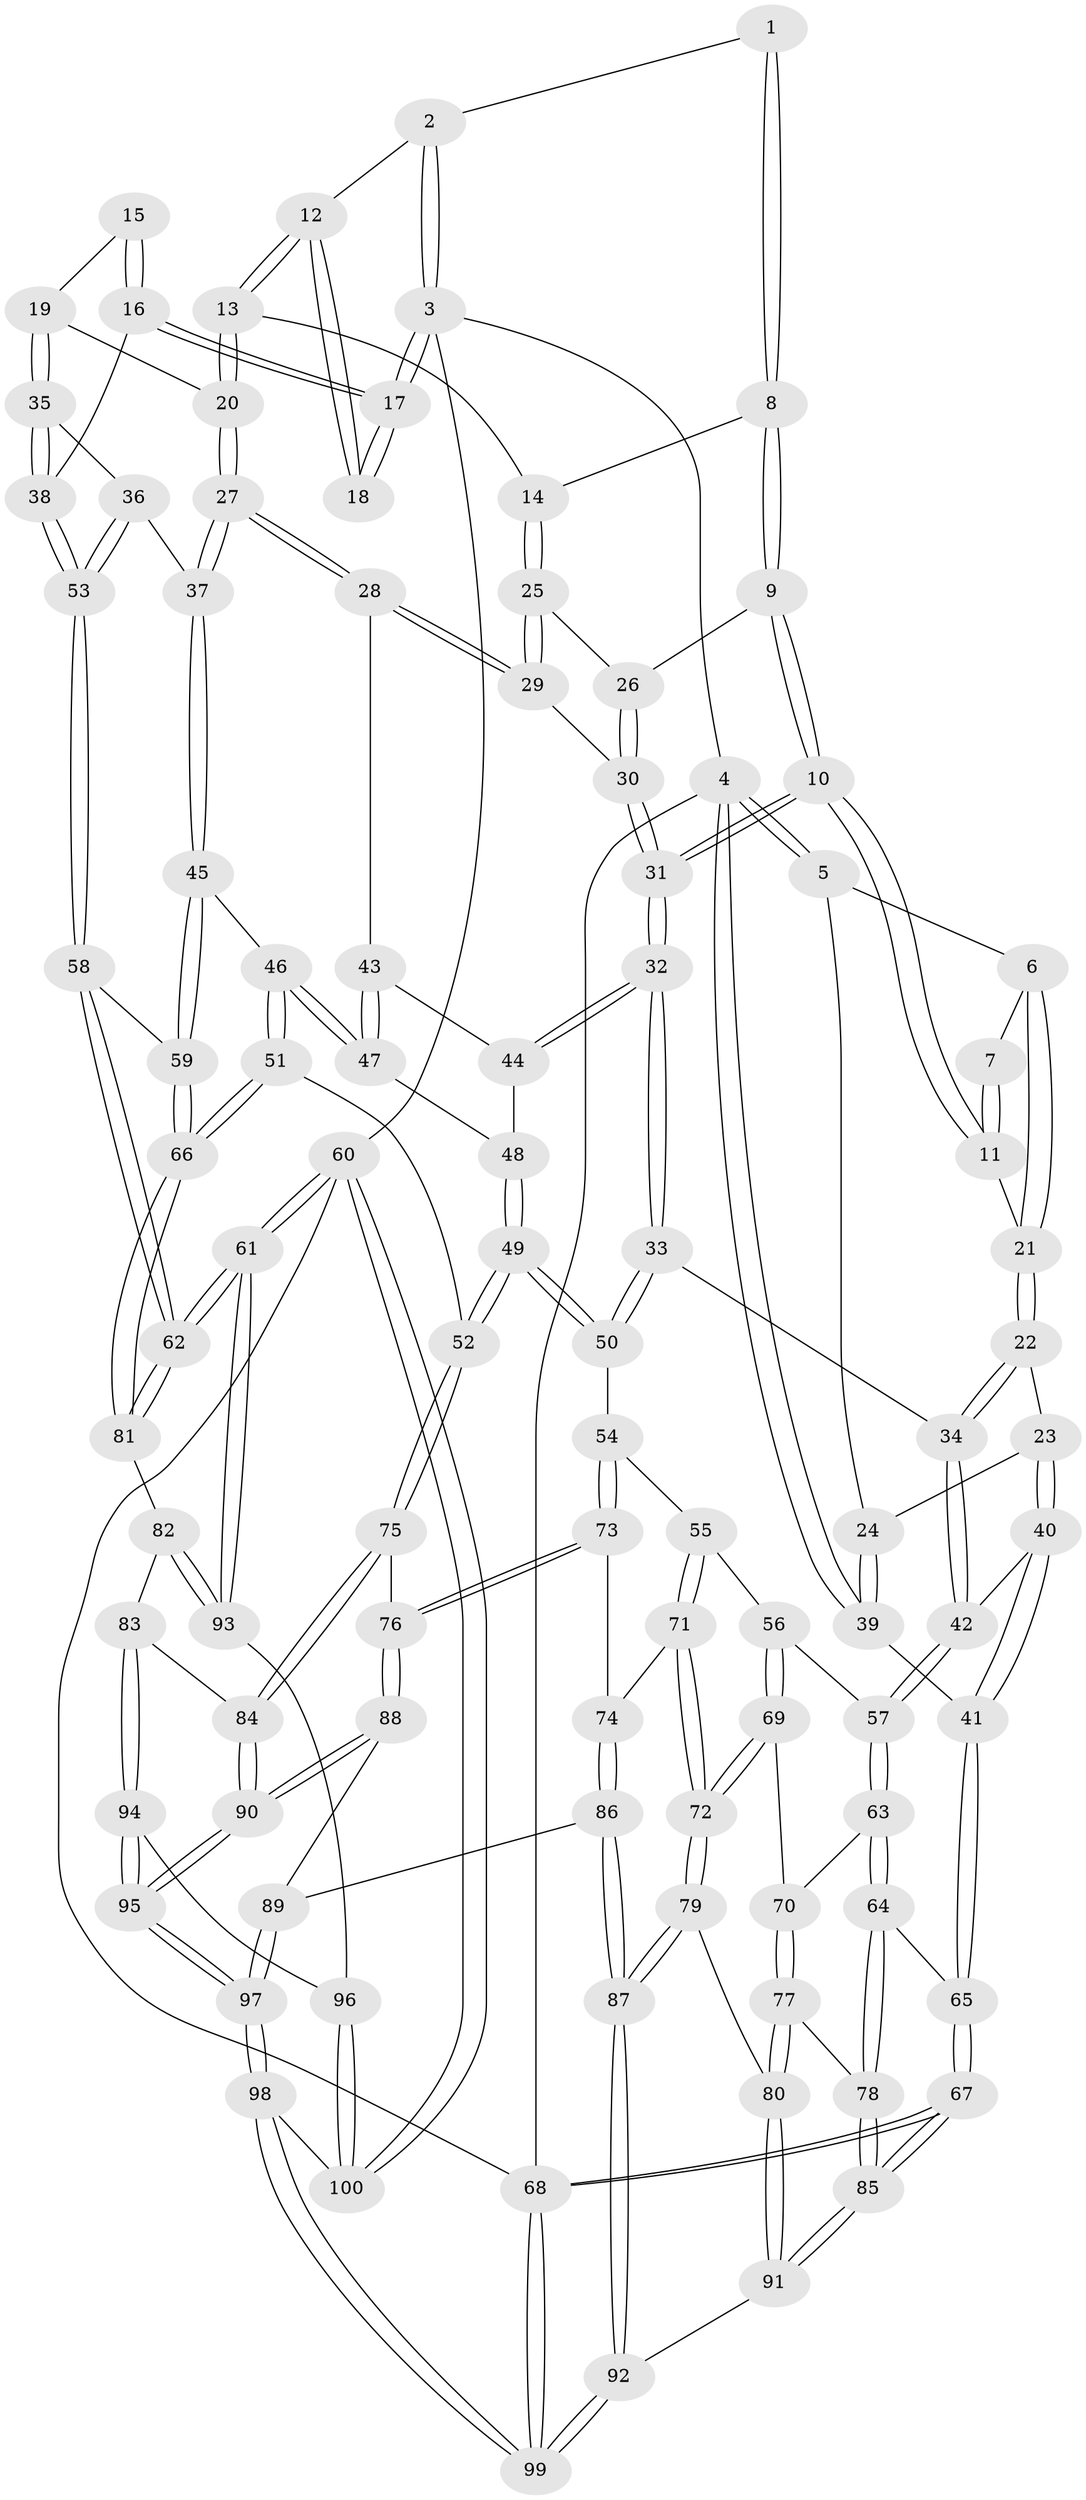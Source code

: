 // Generated by graph-tools (version 1.1) at 2025/01/03/09/25 05:01:53]
// undirected, 100 vertices, 247 edges
graph export_dot {
graph [start="1"]
  node [color=gray90,style=filled];
  1 [pos="+0.6382926200649929+0"];
  2 [pos="+0.8911547789320566+0"];
  3 [pos="+1+0"];
  4 [pos="+0+0"];
  5 [pos="+0.08859185838042263+0"];
  6 [pos="+0.24475091125058804+0"];
  7 [pos="+0.5877791641141917+0"];
  8 [pos="+0.6982627257040632+0.06477422131156589"];
  9 [pos="+0.6164914803435203+0.13926801022681615"];
  10 [pos="+0.5267966567109741+0.14617651858149305"];
  11 [pos="+0.50964762738383+0.1225301611099331"];
  12 [pos="+0.8283274273056433+0.05535506526783352"];
  13 [pos="+0.785495705174783+0.11679959101222907"];
  14 [pos="+0.7518256940175823+0.10835766849975734"];
  15 [pos="+0.878079094733482+0.0747142506822138"];
  16 [pos="+1+0"];
  17 [pos="+1+0"];
  18 [pos="+0.8711588664304157+0.045478897044137004"];
  19 [pos="+0.8405058320298939+0.15380598567842282"];
  20 [pos="+0.8318217304484491+0.15052188825345134"];
  21 [pos="+0.3265831129495046+0.08333115739337708"];
  22 [pos="+0.31603841216702405+0.1285644072718432"];
  23 [pos="+0.1853897530209264+0.23324187574584287"];
  24 [pos="+0.16384947691466392+0.21673388906765426"];
  25 [pos="+0.7095736486315258+0.2220955013023961"];
  26 [pos="+0.6225643647093054+0.15668331393191887"];
  27 [pos="+0.727009879406251+0.29989129219211996"];
  28 [pos="+0.7073480086739541+0.28775098388108"];
  29 [pos="+0.7063091224266592+0.28586500086268846"];
  30 [pos="+0.6293546029180668+0.24358569138318498"];
  31 [pos="+0.4973422972824825+0.277559553049492"];
  32 [pos="+0.4678194941468421+0.3220811670057535"];
  33 [pos="+0.4550201135434724+0.3304684280207304"];
  34 [pos="+0.43196136975043103+0.3219029773658919"];
  35 [pos="+0.9128159546555868+0.19576084908550606"];
  36 [pos="+0.8399701291038096+0.34150753776414267"];
  37 [pos="+0.7946965939196193+0.37135670177452174"];
  38 [pos="+1+0.10996084706875477"];
  39 [pos="+0+0.062739164730904"];
  40 [pos="+0.18573844952175086+0.27450272011748805"];
  41 [pos="+0+0.3168045025778548"];
  42 [pos="+0.20944099926625742+0.3763694498573034"];
  43 [pos="+0.6457764235663468+0.32514686215096766"];
  44 [pos="+0.5276152108212949+0.3337612085881582"];
  45 [pos="+0.7927629031436604+0.38159370210663757"];
  46 [pos="+0.7621207196857015+0.4190968846046969"];
  47 [pos="+0.6350174227127987+0.4026033222788232"];
  48 [pos="+0.6328425521781365+0.40354804780119674"];
  49 [pos="+0.54885409347361+0.5501398916794659"];
  50 [pos="+0.47919928800011724+0.5181452578175356"];
  51 [pos="+0.7110311114742884+0.5550176602998"];
  52 [pos="+0.5584428707593062+0.5577047438869343"];
  53 [pos="+1+0.43220085995593177"];
  54 [pos="+0.44646029601615606+0.5351854550003591"];
  55 [pos="+0.43957234321883804+0.5369334307031496"];
  56 [pos="+0.38776287728921155+0.5364849436210843"];
  57 [pos="+0.1840600075563929+0.42982902303451154"];
  58 [pos="+1+0.4871785643054953"];
  59 [pos="+0.8999628809660574+0.48819361973509684"];
  60 [pos="+1+1"];
  61 [pos="+1+1"];
  62 [pos="+1+0.569733907209074"];
  63 [pos="+0.11876404922128478+0.4843265296582114"];
  64 [pos="+0+0.4671596812652304"];
  65 [pos="+0+0.4613223793625088"];
  66 [pos="+0.8063310448991166+0.6569311196589364"];
  67 [pos="+0+0.9832516684257162"];
  68 [pos="+0+1"];
  69 [pos="+0.2731524466884647+0.6239945643658757"];
  70 [pos="+0.15222411817635775+0.567231304836053"];
  71 [pos="+0.364615599071646+0.6638039216279684"];
  72 [pos="+0.3037492181582427+0.713773353224408"];
  73 [pos="+0.4320505516054532+0.6978986279969547"];
  74 [pos="+0.42902084744880364+0.7007119094424733"];
  75 [pos="+0.5618461433823476+0.6889299788298561"];
  76 [pos="+0.5375460006921214+0.7160148246825004"];
  77 [pos="+0.13336837498955514+0.6969894861614209"];
  78 [pos="+0.08539263901656396+0.7210097299926105"];
  79 [pos="+0.29977390219703853+0.7480509802459107"];
  80 [pos="+0.16977340036528674+0.7286010121161425"];
  81 [pos="+0.8177045817984633+0.6833858345370896"];
  82 [pos="+0.8152679250622286+0.6953781164704097"];
  83 [pos="+0.743718016438954+0.7595925744980637"];
  84 [pos="+0.6630804339981891+0.7537856921877425"];
  85 [pos="+0+0.8572356782372414"];
  86 [pos="+0.36988632796453+0.8086430582191543"];
  87 [pos="+0.33422115836144656+0.8077592222096023"];
  88 [pos="+0.5018938955754905+0.8036163399873363"];
  89 [pos="+0.38256265168435033+0.8134641230976638"];
  90 [pos="+0.5602404092616377+0.8698282462985435"];
  91 [pos="+0.16147400942229198+0.848398528404155"];
  92 [pos="+0.2552706095236967+0.9163104641784822"];
  93 [pos="+1+1"];
  94 [pos="+0.7309505719109148+0.8652370256507969"];
  95 [pos="+0.5840061320872272+0.9548975945089232"];
  96 [pos="+0.7424901069701948+0.8772120400424401"];
  97 [pos="+0.5338728850563058+1"];
  98 [pos="+0.5327080679299758+1"];
  99 [pos="+0.23311098823451404+1"];
  100 [pos="+0.7620422442984638+1"];
  1 -- 2;
  1 -- 8;
  1 -- 8;
  2 -- 3;
  2 -- 3;
  2 -- 12;
  3 -- 4;
  3 -- 17;
  3 -- 17;
  3 -- 60;
  4 -- 5;
  4 -- 5;
  4 -- 39;
  4 -- 39;
  4 -- 68;
  5 -- 6;
  5 -- 24;
  6 -- 7;
  6 -- 21;
  6 -- 21;
  7 -- 11;
  7 -- 11;
  8 -- 9;
  8 -- 9;
  8 -- 14;
  9 -- 10;
  9 -- 10;
  9 -- 26;
  10 -- 11;
  10 -- 11;
  10 -- 31;
  10 -- 31;
  11 -- 21;
  12 -- 13;
  12 -- 13;
  12 -- 18;
  12 -- 18;
  13 -- 14;
  13 -- 20;
  13 -- 20;
  14 -- 25;
  14 -- 25;
  15 -- 16;
  15 -- 16;
  15 -- 19;
  16 -- 17;
  16 -- 17;
  16 -- 38;
  17 -- 18;
  17 -- 18;
  19 -- 20;
  19 -- 35;
  19 -- 35;
  20 -- 27;
  20 -- 27;
  21 -- 22;
  21 -- 22;
  22 -- 23;
  22 -- 34;
  22 -- 34;
  23 -- 24;
  23 -- 40;
  23 -- 40;
  24 -- 39;
  24 -- 39;
  25 -- 26;
  25 -- 29;
  25 -- 29;
  26 -- 30;
  26 -- 30;
  27 -- 28;
  27 -- 28;
  27 -- 37;
  27 -- 37;
  28 -- 29;
  28 -- 29;
  28 -- 43;
  29 -- 30;
  30 -- 31;
  30 -- 31;
  31 -- 32;
  31 -- 32;
  32 -- 33;
  32 -- 33;
  32 -- 44;
  32 -- 44;
  33 -- 34;
  33 -- 50;
  33 -- 50;
  34 -- 42;
  34 -- 42;
  35 -- 36;
  35 -- 38;
  35 -- 38;
  36 -- 37;
  36 -- 53;
  36 -- 53;
  37 -- 45;
  37 -- 45;
  38 -- 53;
  38 -- 53;
  39 -- 41;
  40 -- 41;
  40 -- 41;
  40 -- 42;
  41 -- 65;
  41 -- 65;
  42 -- 57;
  42 -- 57;
  43 -- 44;
  43 -- 47;
  43 -- 47;
  44 -- 48;
  45 -- 46;
  45 -- 59;
  45 -- 59;
  46 -- 47;
  46 -- 47;
  46 -- 51;
  46 -- 51;
  47 -- 48;
  48 -- 49;
  48 -- 49;
  49 -- 50;
  49 -- 50;
  49 -- 52;
  49 -- 52;
  50 -- 54;
  51 -- 52;
  51 -- 66;
  51 -- 66;
  52 -- 75;
  52 -- 75;
  53 -- 58;
  53 -- 58;
  54 -- 55;
  54 -- 73;
  54 -- 73;
  55 -- 56;
  55 -- 71;
  55 -- 71;
  56 -- 57;
  56 -- 69;
  56 -- 69;
  57 -- 63;
  57 -- 63;
  58 -- 59;
  58 -- 62;
  58 -- 62;
  59 -- 66;
  59 -- 66;
  60 -- 61;
  60 -- 61;
  60 -- 100;
  60 -- 100;
  60 -- 68;
  61 -- 62;
  61 -- 62;
  61 -- 93;
  61 -- 93;
  62 -- 81;
  62 -- 81;
  63 -- 64;
  63 -- 64;
  63 -- 70;
  64 -- 65;
  64 -- 78;
  64 -- 78;
  65 -- 67;
  65 -- 67;
  66 -- 81;
  66 -- 81;
  67 -- 68;
  67 -- 68;
  67 -- 85;
  67 -- 85;
  68 -- 99;
  68 -- 99;
  69 -- 70;
  69 -- 72;
  69 -- 72;
  70 -- 77;
  70 -- 77;
  71 -- 72;
  71 -- 72;
  71 -- 74;
  72 -- 79;
  72 -- 79;
  73 -- 74;
  73 -- 76;
  73 -- 76;
  74 -- 86;
  74 -- 86;
  75 -- 76;
  75 -- 84;
  75 -- 84;
  76 -- 88;
  76 -- 88;
  77 -- 78;
  77 -- 80;
  77 -- 80;
  78 -- 85;
  78 -- 85;
  79 -- 80;
  79 -- 87;
  79 -- 87;
  80 -- 91;
  80 -- 91;
  81 -- 82;
  82 -- 83;
  82 -- 93;
  82 -- 93;
  83 -- 84;
  83 -- 94;
  83 -- 94;
  84 -- 90;
  84 -- 90;
  85 -- 91;
  85 -- 91;
  86 -- 87;
  86 -- 87;
  86 -- 89;
  87 -- 92;
  87 -- 92;
  88 -- 89;
  88 -- 90;
  88 -- 90;
  89 -- 97;
  89 -- 97;
  90 -- 95;
  90 -- 95;
  91 -- 92;
  92 -- 99;
  92 -- 99;
  93 -- 96;
  94 -- 95;
  94 -- 95;
  94 -- 96;
  95 -- 97;
  95 -- 97;
  96 -- 100;
  96 -- 100;
  97 -- 98;
  97 -- 98;
  98 -- 99;
  98 -- 99;
  98 -- 100;
}
